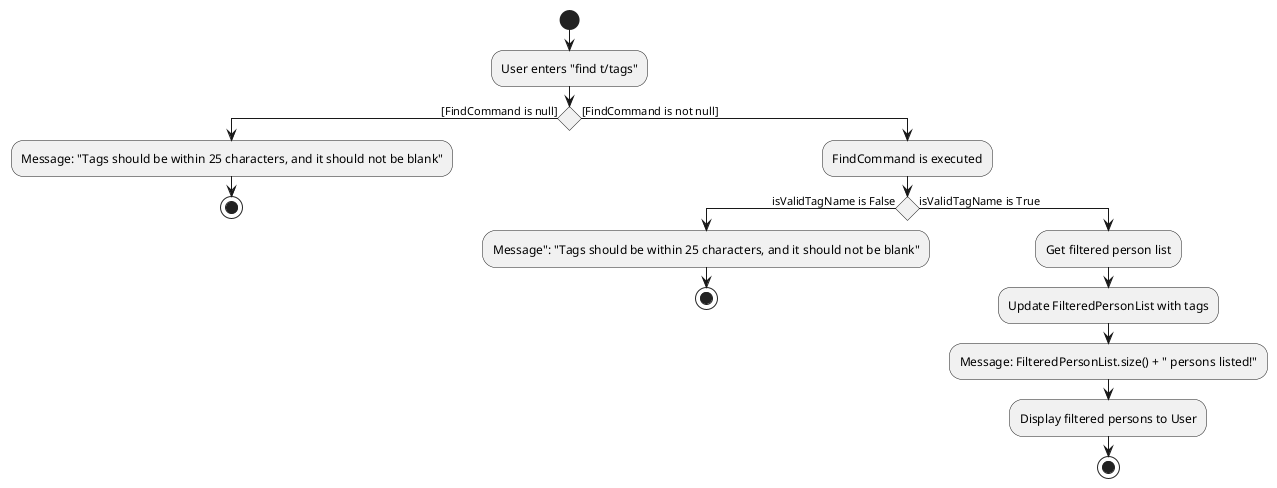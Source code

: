 @startuml
start

:User enters "find t/tags";

if () then ([FindCommand is null])
    :Message: "Tags should be within 25 characters, and it should not be blank";
    stop
else ([FindCommand is not null])
    :FindCommand is executed;

    if () then (isValidTagName is False)
        :Message": "Tags should be within 25 characters, and it should not be blank";
        stop
    else (isValidTagName is True)
        :Get filtered person list;

        :Update FilteredPersonList with tags;

        :Message: FilteredPersonList.size() + " persons listed!";

        :Display filtered persons to User;
        stop
@enduml
